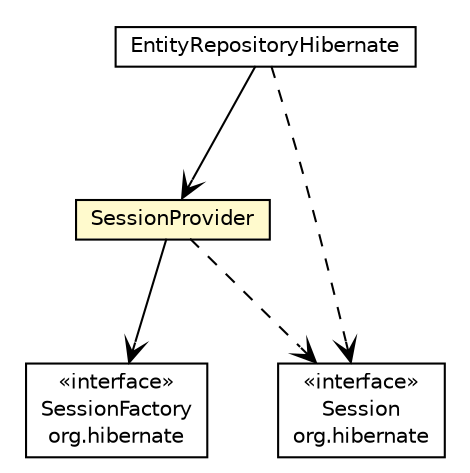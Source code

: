 #!/usr/local/bin/dot
#
# Class diagram 
# Generated by UMLGraph version R5_6_6-8-g8d7759 (http://www.umlgraph.org/)
#

digraph G {
	edge [fontname="Helvetica",fontsize=10,labelfontname="Helvetica",labelfontsize=10];
	node [fontname="Helvetica",fontsize=10,shape=plaintext];
	nodesep=0.25;
	ranksep=0.5;
	// org.dayatang.persistence.hibernate.SessionProvider
	c84395 [label=<<table title="org.dayatang.persistence.hibernate.SessionProvider" border="0" cellborder="1" cellspacing="0" cellpadding="2" port="p" bgcolor="lemonChiffon" href="./SessionProvider.html">
		<tr><td><table border="0" cellspacing="0" cellpadding="1">
<tr><td align="center" balign="center"> SessionProvider </td></tr>
		</table></td></tr>
		</table>>, URL="./SessionProvider.html", fontname="Helvetica", fontcolor="black", fontsize=10.0];
	// org.dayatang.persistence.hibernate.EntityRepositoryHibernate
	c84396 [label=<<table title="org.dayatang.persistence.hibernate.EntityRepositoryHibernate" border="0" cellborder="1" cellspacing="0" cellpadding="2" port="p" href="./EntityRepositoryHibernate.html">
		<tr><td><table border="0" cellspacing="0" cellpadding="1">
<tr><td align="center" balign="center"> EntityRepositoryHibernate </td></tr>
		</table></td></tr>
		</table>>, URL="./EntityRepositoryHibernate.html", fontname="Helvetica", fontcolor="black", fontsize=10.0];
	// org.dayatang.persistence.hibernate.SessionProvider NAVASSOC org.hibernate.SessionFactory
	c84395:p -> c84528:p [taillabel="", label=" "headlabel="", fontname="Helvetica", fontcolor="black", fontsize=10.0, color="black", arrowhead=open];
	// org.dayatang.persistence.hibernate.EntityRepositoryHibernate NAVASSOC org.dayatang.persistence.hibernate.SessionProvider
	c84396:p -> c84395:p [taillabel="", label=" "headlabel="", fontname="Helvetica", fontcolor="black", fontsize=10.0, color="black", arrowhead=open];
	// org.dayatang.persistence.hibernate.SessionProvider DEPEND org.hibernate.Session
	c84395:p -> c84529:p [taillabel="", label=" "headlabel="", fontname="Helvetica", fontcolor="black", fontsize=10.0, color="black", arrowhead=open, style=dashed];
	// org.dayatang.persistence.hibernate.EntityRepositoryHibernate DEPEND org.hibernate.Session
	c84396:p -> c84529:p [taillabel="", label=" "headlabel="", fontname="Helvetica", fontcolor="black", fontsize=10.0, color="black", arrowhead=open, style=dashed];
	// org.hibernate.SessionFactory
	c84528 [label=<<table title="org.hibernate.SessionFactory" border="0" cellborder="1" cellspacing="0" cellpadding="2" port="p" href="http://java.sun.com/j2se/1.4.2/docs/api/org/hibernate/SessionFactory.html">
		<tr><td><table border="0" cellspacing="0" cellpadding="1">
<tr><td align="center" balign="center"> &#171;interface&#187; </td></tr>
<tr><td align="center" balign="center"> SessionFactory </td></tr>
<tr><td align="center" balign="center"> org.hibernate </td></tr>
		</table></td></tr>
		</table>>, URL="http://java.sun.com/j2se/1.4.2/docs/api/org/hibernate/SessionFactory.html", fontname="Helvetica", fontcolor="black", fontsize=10.0];
	// org.hibernate.Session
	c84529 [label=<<table title="org.hibernate.Session" border="0" cellborder="1" cellspacing="0" cellpadding="2" port="p" href="http://java.sun.com/j2se/1.4.2/docs/api/org/hibernate/Session.html">
		<tr><td><table border="0" cellspacing="0" cellpadding="1">
<tr><td align="center" balign="center"> &#171;interface&#187; </td></tr>
<tr><td align="center" balign="center"> Session </td></tr>
<tr><td align="center" balign="center"> org.hibernate </td></tr>
		</table></td></tr>
		</table>>, URL="http://java.sun.com/j2se/1.4.2/docs/api/org/hibernate/Session.html", fontname="Helvetica", fontcolor="black", fontsize=10.0];
}

